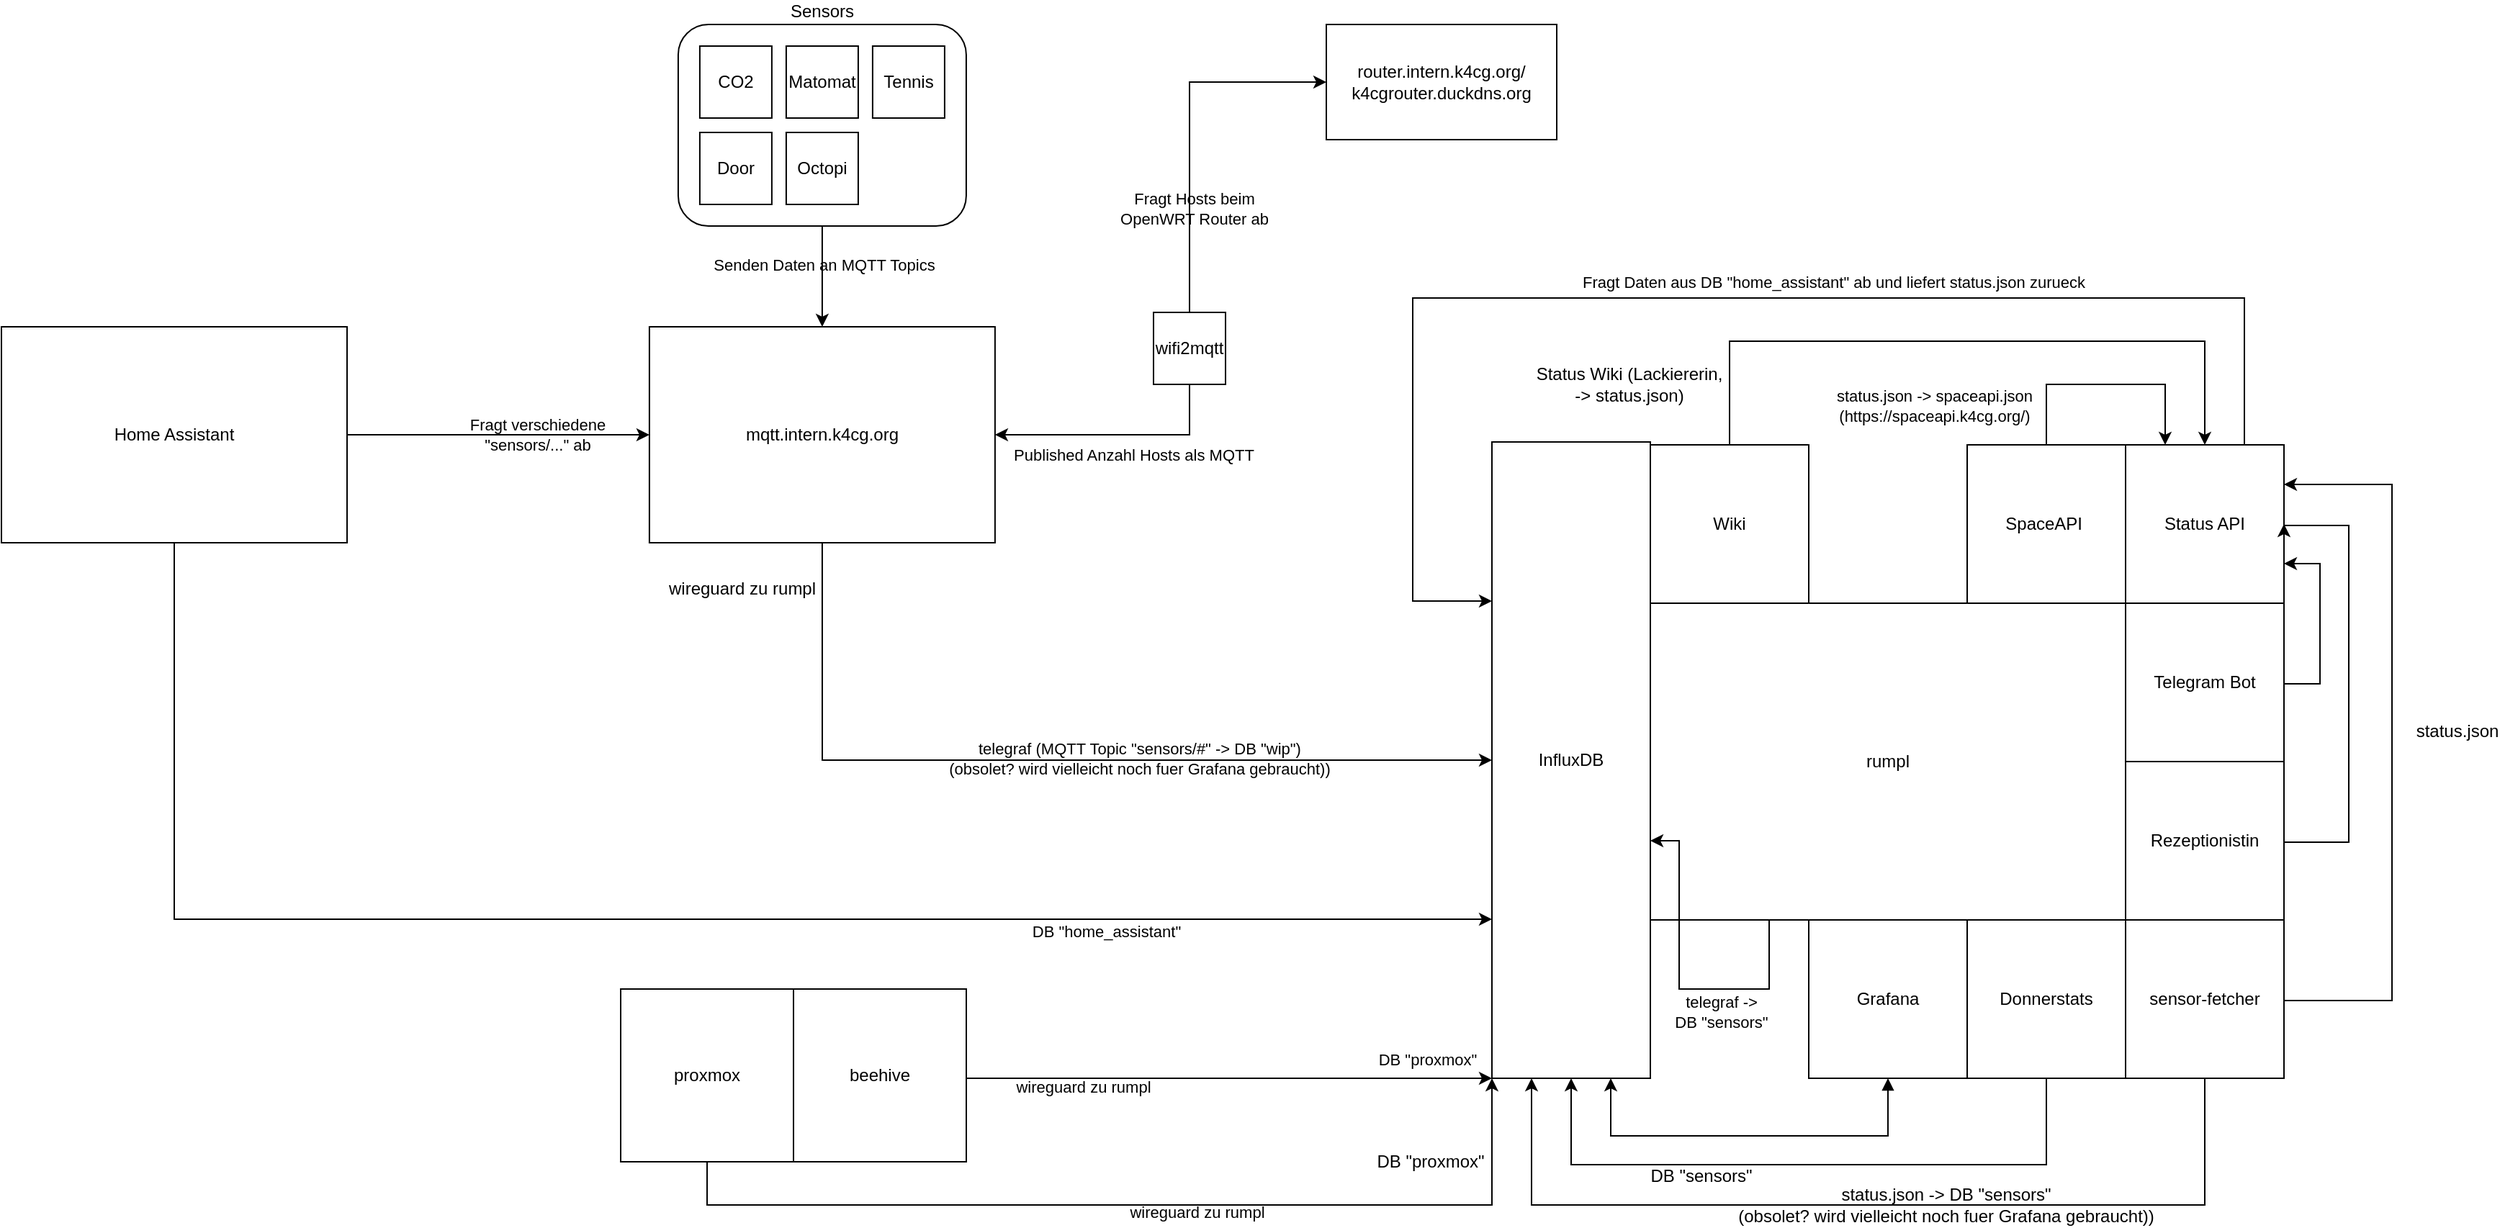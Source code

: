 <mxfile version="21.2.8" type="device">
  <diagram name="Page-1" id="8PnSfzvm7OEgrGDXkygv">
    <mxGraphModel dx="1831" dy="689" grid="1" gridSize="10" guides="1" tooltips="1" connect="1" arrows="1" fold="1" page="1" pageScale="1" pageWidth="850" pageHeight="1100" background="#ffffff" math="0" shadow="0">
      <root>
        <mxCell id="0" />
        <mxCell id="1" parent="0" />
        <mxCell id="0BWElkQGmmyOsfvWZO2z-17" style="edgeStyle=orthogonalEdgeStyle;rounded=0;orthogonalLoop=1;jettySize=auto;html=1;entryX=1;entryY=0.5;entryDx=0;entryDy=0;exitX=0.5;exitY=1;exitDx=0;exitDy=0;fontColor=#000000;labelBackgroundColor=none;labelBorderColor=none;strokeColor=#000000;" parent="1" source="dUK-AjXNMFPoEr34xdkJ-3" target="0BWElkQGmmyOsfvWZO2z-9" edge="1">
          <mxGeometry relative="1" as="geometry">
            <Array as="points">
              <mxPoint x="45" y="335" />
            </Array>
          </mxGeometry>
        </mxCell>
        <mxCell id="0BWElkQGmmyOsfvWZO2z-20" value="Published Anzahl Hosts als MQTT" style="edgeLabel;html=1;align=center;verticalAlign=middle;resizable=0;points=[];fontColor=#000000;labelBackgroundColor=none;labelBorderColor=none;" parent="0BWElkQGmmyOsfvWZO2z-17" vertex="1" connectable="0">
          <mxGeometry x="-0.053" relative="1" as="geometry">
            <mxPoint x="6" y="14" as="offset" />
          </mxGeometry>
        </mxCell>
        <mxCell id="0BWElkQGmmyOsfvWZO2z-42" style="edgeStyle=orthogonalEdgeStyle;rounded=0;orthogonalLoop=1;jettySize=auto;html=1;exitX=0.5;exitY=0;exitDx=0;exitDy=0;entryX=0;entryY=0.5;entryDx=0;entryDy=0;fontColor=#000000;labelBackgroundColor=none;labelBorderColor=none;strokeColor=#000000;" parent="1" source="dUK-AjXNMFPoEr34xdkJ-3" target="0BWElkQGmmyOsfvWZO2z-15" edge="1">
          <mxGeometry relative="1" as="geometry" />
        </mxCell>
        <mxCell id="MBbHwPr9q54He18mVCIt-4" value="Fragt Hosts beim&lt;br&gt;OpenWRT Router ab" style="edgeLabel;html=1;align=center;verticalAlign=middle;resizable=0;points=[];fontColor=#000000;labelBackgroundColor=none;labelBorderColor=none;" parent="0BWElkQGmmyOsfvWZO2z-42" vertex="1" connectable="0">
          <mxGeometry x="-0.439" y="-3" relative="1" as="geometry">
            <mxPoint y="-1" as="offset" />
          </mxGeometry>
        </mxCell>
        <mxCell id="dUK-AjXNMFPoEr34xdkJ-3" value="wifi2mqtt" style="whiteSpace=wrap;html=1;aspect=fixed;fillStyle=hatch;fillColor=none;gradientColor=none;fontColor=#000000;labelBackgroundColor=none;labelBorderColor=none;strokeColor=#000000;" parent="1" vertex="1">
          <mxGeometry x="20" y="250" width="50" height="50" as="geometry" />
        </mxCell>
        <mxCell id="BaNBfvPmkQHWh0YETvdg-32" style="edgeStyle=orthogonalEdgeStyle;rounded=0;orthogonalLoop=1;jettySize=auto;html=1;exitX=0.5;exitY=1;exitDx=0;exitDy=0;entryX=0;entryY=0.5;entryDx=0;entryDy=0;fontSize=12;fontColor=#000000;labelBackgroundColor=none;labelBorderColor=none;strokeColor=#000000;" parent="1" source="0BWElkQGmmyOsfvWZO2z-9" target="BaNBfvPmkQHWh0YETvdg-14" edge="1">
          <mxGeometry relative="1" as="geometry">
            <Array as="points">
              <mxPoint x="-210" y="561" />
            </Array>
          </mxGeometry>
        </mxCell>
        <mxCell id="BaNBfvPmkQHWh0YETvdg-33" value="wireguard zu rumpl" style="edgeLabel;html=1;align=center;verticalAlign=middle;resizable=0;points=[];fontSize=12;fontColor=#000000;labelBackgroundColor=none;labelBorderColor=none;" parent="BaNBfvPmkQHWh0YETvdg-32" vertex="1" connectable="0">
          <mxGeometry x="-0.903" y="-2" relative="1" as="geometry">
            <mxPoint x="-54" y="2" as="offset" />
          </mxGeometry>
        </mxCell>
        <mxCell id="NL0_SgXAvjMAxudSgEQL-4" value="telegraf (MQTT Topic &quot;sensors/#&quot; -&amp;gt; DB &quot;wip&quot;) &lt;br&gt;(obsolet? wird vielleicht noch fuer Grafana gebraucht))" style="edgeLabel;html=1;align=center;verticalAlign=middle;resizable=0;points=[];fontColor=#000000;labelBackgroundColor=none;labelBorderColor=none;" parent="BaNBfvPmkQHWh0YETvdg-32" vertex="1" connectable="0">
          <mxGeometry x="0.442" y="-2" relative="1" as="geometry">
            <mxPoint x="-73" y="-3" as="offset" />
          </mxGeometry>
        </mxCell>
        <mxCell id="0BWElkQGmmyOsfvWZO2z-9" value="mqtt.intern.k4cg.org" style="rounded=0;whiteSpace=wrap;html=1;fillColor=none;fontColor=#000000;labelBackgroundColor=none;labelBorderColor=none;strokeColor=#000000;" parent="1" vertex="1">
          <mxGeometry x="-330.05" y="260" width="240" height="150" as="geometry" />
        </mxCell>
        <mxCell id="0BWElkQGmmyOsfvWZO2z-10" style="edgeStyle=orthogonalEdgeStyle;rounded=0;orthogonalLoop=1;jettySize=auto;html=1;entryX=0.5;entryY=0;entryDx=0;entryDy=0;labelPosition=left;verticalLabelPosition=top;align=right;verticalAlign=bottom;fontColor=#000000;labelBackgroundColor=none;labelBorderColor=none;strokeColor=#000000;" parent="1" source="0BWElkQGmmyOsfvWZO2z-7" target="0BWElkQGmmyOsfvWZO2z-9" edge="1">
          <mxGeometry relative="1" as="geometry" />
        </mxCell>
        <mxCell id="NL0_SgXAvjMAxudSgEQL-6" value="Senden Daten an MQTT Topics" style="edgeLabel;html=1;align=center;verticalAlign=middle;resizable=0;points=[];fontColor=#000000;labelBackgroundColor=none;labelBorderColor=none;" parent="0BWElkQGmmyOsfvWZO2z-10" vertex="1" connectable="0">
          <mxGeometry x="-0.243" y="1" relative="1" as="geometry">
            <mxPoint as="offset" />
          </mxGeometry>
        </mxCell>
        <mxCell id="0BWElkQGmmyOsfvWZO2z-15" value="router.intern.k4cg.org/&lt;br&gt;k4cgrouter.duckdns.org" style="rounded=0;whiteSpace=wrap;html=1;fillColor=none;fontColor=#000000;labelBackgroundColor=none;labelBorderColor=none;strokeColor=#000000;" parent="1" vertex="1">
          <mxGeometry x="140" y="50" width="160" height="80" as="geometry" />
        </mxCell>
        <mxCell id="0BWElkQGmmyOsfvWZO2z-43" style="edgeStyle=orthogonalEdgeStyle;rounded=0;orthogonalLoop=1;jettySize=auto;html=1;exitX=0.5;exitY=0;exitDx=0;exitDy=0;entryX=0.25;entryY=0;entryDx=0;entryDy=0;fontColor=#000000;labelBackgroundColor=none;labelBorderColor=none;strokeColor=#000000;" parent="1" source="0BWElkQGmmyOsfvWZO2z-29" target="zZ2u7m4utgxzlfurIPf_-1" edge="1">
          <mxGeometry relative="1" as="geometry">
            <Array as="points">
              <mxPoint x="640" y="300" />
              <mxPoint x="722" y="300" />
            </Array>
            <mxPoint x="1140" y="110" as="targetPoint" />
          </mxGeometry>
        </mxCell>
        <mxCell id="0BWElkQGmmyOsfvWZO2z-44" value="status.json -&amp;gt; spaceapi.json&lt;br&gt;(https://spaceapi.k4cg.org/)" style="edgeLabel;html=1;align=center;verticalAlign=middle;resizable=0;points=[];fontColor=#000000;labelBackgroundColor=none;labelBorderColor=none;" parent="0BWElkQGmmyOsfvWZO2z-43" vertex="1" connectable="0">
          <mxGeometry x="-0.427" y="1" relative="1" as="geometry">
            <mxPoint x="-84" y="16" as="offset" />
          </mxGeometry>
        </mxCell>
        <mxCell id="0BWElkQGmmyOsfvWZO2z-29" value="SpaceAPI&amp;nbsp;" style="whiteSpace=wrap;html=1;aspect=fixed;fillStyle=hatch;fillColor=none;gradientColor=none;fontColor=#000000;labelBackgroundColor=none;labelBorderColor=none;strokeColor=#000000;" parent="1" vertex="1">
          <mxGeometry x="585" y="342" width="110" height="110" as="geometry" />
        </mxCell>
        <mxCell id="MBbHwPr9q54He18mVCIt-15" style="edgeStyle=orthogonalEdgeStyle;rounded=0;orthogonalLoop=1;jettySize=auto;html=1;exitX=0.25;exitY=1;exitDx=0;exitDy=0;entryX=0;entryY=0.75;entryDx=0;entryDy=0;fontColor=#000000;labelBackgroundColor=none;labelBorderColor=none;strokeColor=#000000;" parent="1" source="0BWElkQGmmyOsfvWZO2z-30" target="0BWElkQGmmyOsfvWZO2z-30" edge="1">
          <mxGeometry relative="1" as="geometry">
            <Array as="points">
              <mxPoint x="448" y="720" />
              <mxPoint x="385" y="720" />
              <mxPoint x="385" y="617" />
            </Array>
          </mxGeometry>
        </mxCell>
        <mxCell id="MBbHwPr9q54He18mVCIt-16" value="telegraf -&amp;gt; &lt;br&gt;DB &quot;sensors&quot;" style="edgeLabel;html=1;align=center;verticalAlign=middle;resizable=0;points=[];fontColor=#000000;labelBackgroundColor=none;labelBorderColor=none;" parent="MBbHwPr9q54He18mVCIt-15" vertex="1" connectable="0">
          <mxGeometry x="-0.173" y="3" relative="1" as="geometry">
            <mxPoint x="15" y="13" as="offset" />
          </mxGeometry>
        </mxCell>
        <mxCell id="0BWElkQGmmyOsfvWZO2z-30" value="rumpl" style="rounded=0;whiteSpace=wrap;html=1;fillColor=none;fontColor=#000000;labelBackgroundColor=none;labelBorderColor=none;strokeColor=#000000;" parent="1" vertex="1">
          <mxGeometry x="365" y="452" width="330" height="220" as="geometry" />
        </mxCell>
        <mxCell id="0BWElkQGmmyOsfvWZO2z-45" value="Rezeptionistin" style="whiteSpace=wrap;html=1;aspect=fixed;fillStyle=hatch;fillColor=none;gradientColor=none;fontColor=#000000;labelBackgroundColor=none;labelBorderColor=none;strokeColor=#000000;" parent="1" vertex="1">
          <mxGeometry x="695" y="562" width="110" height="110" as="geometry" />
        </mxCell>
        <mxCell id="BaNBfvPmkQHWh0YETvdg-9" style="edgeStyle=orthogonalEdgeStyle;rounded=0;orthogonalLoop=1;jettySize=auto;html=1;exitX=1;exitY=0.5;exitDx=0;exitDy=0;fontSize=12;entryX=1;entryY=0.5;entryDx=0;entryDy=0;fontColor=#000000;labelBackgroundColor=none;labelBorderColor=none;strokeColor=#000000;" parent="1" source="0BWElkQGmmyOsfvWZO2z-45" target="zZ2u7m4utgxzlfurIPf_-1" edge="1">
          <mxGeometry relative="1" as="geometry">
            <Array as="points">
              <mxPoint x="850" y="618" />
              <mxPoint x="850" y="398" />
              <mxPoint x="805" y="398" />
            </Array>
            <mxPoint x="1150" y="250" as="targetPoint" />
          </mxGeometry>
        </mxCell>
        <mxCell id="BaNBfvPmkQHWh0YETvdg-12" style="edgeStyle=orthogonalEdgeStyle;rounded=0;orthogonalLoop=1;jettySize=auto;html=1;exitX=1;exitY=0.5;exitDx=0;exitDy=0;fontSize=12;entryX=1;entryY=0.25;entryDx=0;entryDy=0;fontColor=#000000;labelBackgroundColor=none;labelBorderColor=none;strokeColor=#000000;" parent="1" source="0BWElkQGmmyOsfvWZO2z-46" target="zZ2u7m4utgxzlfurIPf_-1" edge="1">
          <mxGeometry relative="1" as="geometry">
            <Array as="points">
              <mxPoint x="880" y="728" />
              <mxPoint x="880" y="370" />
            </Array>
            <mxPoint x="1110" y="380" as="targetPoint" />
          </mxGeometry>
        </mxCell>
        <mxCell id="BaNBfvPmkQHWh0YETvdg-16" style="edgeStyle=orthogonalEdgeStyle;rounded=0;orthogonalLoop=1;jettySize=auto;html=1;exitX=0.5;exitY=1;exitDx=0;exitDy=0;fontSize=12;labelPosition=center;verticalLabelPosition=bottom;align=center;verticalAlign=top;entryX=0.25;entryY=1;entryDx=0;entryDy=0;fontColor=#000000;labelBackgroundColor=none;labelBorderColor=none;strokeColor=#000000;" parent="1" source="0BWElkQGmmyOsfvWZO2z-46" target="BaNBfvPmkQHWh0YETvdg-14" edge="1">
          <mxGeometry relative="1" as="geometry">
            <Array as="points">
              <mxPoint x="750" y="870" />
              <mxPoint x="283" y="870" />
            </Array>
            <mxPoint x="805" y="792" as="sourcePoint" />
            <mxPoint x="240" y="920" as="targetPoint" />
          </mxGeometry>
        </mxCell>
        <mxCell id="BaNBfvPmkQHWh0YETvdg-17" value="status.json -&amp;gt; DB &quot;sensors&quot;&lt;br&gt;(obsolet? wird vielleicht noch fuer Grafana gebraucht))" style="edgeLabel;html=1;align=center;verticalAlign=middle;resizable=0;points=[];fontSize=12;fontColor=#000000;labelBackgroundColor=none;labelBorderColor=none;" parent="BaNBfvPmkQHWh0YETvdg-16" vertex="1" connectable="0">
          <mxGeometry x="0.209" y="1" relative="1" as="geometry">
            <mxPoint x="121" y="-1" as="offset" />
          </mxGeometry>
        </mxCell>
        <mxCell id="0BWElkQGmmyOsfvWZO2z-46" value="sensor-fetcher" style="whiteSpace=wrap;html=1;aspect=fixed;fillStyle=hatch;fillColor=none;gradientColor=none;fontColor=#000000;labelBackgroundColor=none;labelBorderColor=none;strokeColor=#000000;" parent="1" vertex="1">
          <mxGeometry x="695" y="672" width="110" height="110" as="geometry" />
        </mxCell>
        <mxCell id="BaNBfvPmkQHWh0YETvdg-2" style="edgeStyle=orthogonalEdgeStyle;rounded=0;orthogonalLoop=1;jettySize=auto;html=1;exitX=0.5;exitY=0;exitDx=0;exitDy=0;entryX=0.5;entryY=0;entryDx=0;entryDy=0;fontColor=#000000;labelBackgroundColor=none;labelBorderColor=none;strokeColor=#000000;" parent="1" source="0BWElkQGmmyOsfvWZO2z-47" target="zZ2u7m4utgxzlfurIPf_-1" edge="1">
          <mxGeometry relative="1" as="geometry">
            <Array as="points">
              <mxPoint x="420" y="270" />
              <mxPoint x="750" y="270" />
            </Array>
            <mxPoint x="980" y="60" as="targetPoint" />
          </mxGeometry>
        </mxCell>
        <mxCell id="BaNBfvPmkQHWh0YETvdg-7" value="Status Wiki (Lackiererin, &lt;br&gt;-&amp;gt; status.json)" style="edgeLabel;html=1;align=center;verticalAlign=middle;resizable=0;points=[];fontSize=12;fontColor=#000000;labelBackgroundColor=none;labelBorderColor=none;" parent="BaNBfvPmkQHWh0YETvdg-2" vertex="1" connectable="0">
          <mxGeometry x="0.401" y="-2" relative="1" as="geometry">
            <mxPoint x="-330" y="28" as="offset" />
          </mxGeometry>
        </mxCell>
        <mxCell id="0BWElkQGmmyOsfvWZO2z-47" value="Wiki" style="whiteSpace=wrap;html=1;aspect=fixed;fillStyle=hatch;fillColor=none;gradientColor=none;fontColor=#000000;labelBackgroundColor=none;labelBorderColor=none;strokeColor=#000000;" parent="1" vertex="1">
          <mxGeometry x="365" y="342" width="110" height="110" as="geometry" />
        </mxCell>
        <mxCell id="BaNBfvPmkQHWh0YETvdg-11" style="edgeStyle=orthogonalEdgeStyle;rounded=0;orthogonalLoop=1;jettySize=auto;html=1;exitX=1;exitY=0.5;exitDx=0;exitDy=0;fontSize=12;entryX=1;entryY=0.75;entryDx=0;entryDy=0;fontColor=#000000;labelBackgroundColor=none;labelBorderColor=none;strokeColor=#000000;" parent="1" source="0BWElkQGmmyOsfvWZO2z-48" target="zZ2u7m4utgxzlfurIPf_-1" edge="1">
          <mxGeometry relative="1" as="geometry">
            <Array as="points">
              <mxPoint x="830" y="508" />
              <mxPoint x="830" y="424" />
            </Array>
            <mxPoint x="1180" y="220" as="targetPoint" />
          </mxGeometry>
        </mxCell>
        <mxCell id="0BWElkQGmmyOsfvWZO2z-48" value="Telegram Bot" style="whiteSpace=wrap;html=1;aspect=fixed;fillStyle=hatch;fillColor=none;gradientColor=none;fontColor=#000000;labelBackgroundColor=none;labelBorderColor=none;strokeColor=#000000;" parent="1" vertex="1">
          <mxGeometry x="695" y="452" width="110" height="110" as="geometry" />
        </mxCell>
        <mxCell id="BaNBfvPmkQHWh0YETvdg-13" value="status.json" style="edgeLabel;html=1;align=center;verticalAlign=middle;resizable=0;points=[];fontSize=12;fontColor=#000000;labelBackgroundColor=none;labelBorderColor=none;" parent="1" vertex="1" connectable="0">
          <mxGeometry x="750" y="550" as="geometry">
            <mxPoint x="175" y="-9" as="offset" />
          </mxGeometry>
        </mxCell>
        <mxCell id="BaNBfvPmkQHWh0YETvdg-14" value="InfluxDB" style="whiteSpace=wrap;html=1;fillStyle=hatch;fillColor=none;gradientColor=none;imageAspect=0;fontColor=#000000;labelBackgroundColor=none;labelBorderColor=none;strokeColor=#000000;" parent="1" vertex="1">
          <mxGeometry x="255" y="340" width="110" height="442" as="geometry" />
        </mxCell>
        <mxCell id="MBbHwPr9q54He18mVCIt-13" style="edgeStyle=orthogonalEdgeStyle;rounded=0;orthogonalLoop=1;jettySize=auto;html=1;exitX=0.5;exitY=1;exitDx=0;exitDy=0;entryX=0.75;entryY=1;entryDx=0;entryDy=0;startArrow=block;startFill=1;fontColor=#000000;labelBackgroundColor=none;labelBorderColor=none;strokeColor=#000000;" parent="1" source="BaNBfvPmkQHWh0YETvdg-15" target="BaNBfvPmkQHWh0YETvdg-14" edge="1">
          <mxGeometry relative="1" as="geometry">
            <Array as="points">
              <mxPoint x="530" y="822" />
              <mxPoint x="338" y="822" />
            </Array>
          </mxGeometry>
        </mxCell>
        <mxCell id="BaNBfvPmkQHWh0YETvdg-15" value="Grafana" style="whiteSpace=wrap;html=1;aspect=fixed;fillStyle=hatch;fillColor=none;gradientColor=none;fontColor=#000000;labelBackgroundColor=none;labelBorderColor=none;strokeColor=#000000;" parent="1" vertex="1">
          <mxGeometry x="475" y="672" width="110" height="110" as="geometry" />
        </mxCell>
        <mxCell id="BaNBfvPmkQHWh0YETvdg-19" style="edgeStyle=orthogonalEdgeStyle;rounded=0;orthogonalLoop=1;jettySize=auto;html=1;exitX=0.5;exitY=1;exitDx=0;exitDy=0;fontSize=12;entryX=0.5;entryY=1;entryDx=0;entryDy=0;fontColor=#000000;labelBackgroundColor=none;labelBorderColor=none;strokeColor=#000000;" parent="1" source="BaNBfvPmkQHWh0YETvdg-18" target="BaNBfvPmkQHWh0YETvdg-14" edge="1">
          <mxGeometry relative="1" as="geometry">
            <mxPoint x="310" y="802" as="targetPoint" />
            <Array as="points">
              <mxPoint x="640" y="842" />
              <mxPoint x="310" y="842" />
            </Array>
          </mxGeometry>
        </mxCell>
        <mxCell id="BaNBfvPmkQHWh0YETvdg-29" value="DB &quot;sensors&quot;" style="edgeLabel;html=1;align=center;verticalAlign=middle;resizable=0;points=[];fontSize=12;fontColor=#000000;labelBackgroundColor=none;labelBorderColor=none;" parent="BaNBfvPmkQHWh0YETvdg-19" vertex="1" connectable="0">
          <mxGeometry x="0.042" y="-2" relative="1" as="geometry">
            <mxPoint x="-66" y="10" as="offset" />
          </mxGeometry>
        </mxCell>
        <mxCell id="BaNBfvPmkQHWh0YETvdg-18" value="Donnerstats" style="whiteSpace=wrap;html=1;aspect=fixed;fillStyle=hatch;fillColor=none;gradientColor=none;fontColor=#000000;labelBackgroundColor=none;labelBorderColor=none;strokeColor=#000000;" parent="1" vertex="1">
          <mxGeometry x="585" y="672" width="110" height="110" as="geometry" />
        </mxCell>
        <mxCell id="BaNBfvPmkQHWh0YETvdg-24" style="edgeStyle=orthogonalEdgeStyle;rounded=0;orthogonalLoop=1;jettySize=auto;html=1;exitX=0.5;exitY=1;exitDx=0;exitDy=0;fontSize=12;entryX=0;entryY=1;entryDx=0;entryDy=0;fontColor=#000000;labelBackgroundColor=none;labelBorderColor=none;strokeColor=#000000;" parent="1" source="BaNBfvPmkQHWh0YETvdg-20" target="BaNBfvPmkQHWh0YETvdg-14" edge="1">
          <mxGeometry relative="1" as="geometry">
            <Array as="points">
              <mxPoint x="-290" y="870" />
              <mxPoint x="255" y="870" />
            </Array>
            <mxPoint x="50" y="810" as="targetPoint" />
          </mxGeometry>
        </mxCell>
        <mxCell id="MBbHwPr9q54He18mVCIt-10" value="DB &quot;proxmox&quot;" style="edgeLabel;html=1;align=center;verticalAlign=middle;resizable=0;points=[];fontColor=#000000;labelBackgroundColor=none;labelBorderColor=none;" parent="BaNBfvPmkQHWh0YETvdg-24" vertex="1" connectable="0">
          <mxGeometry x="0.95" y="2" relative="1" as="geometry">
            <mxPoint x="-43" y="-30" as="offset" />
          </mxGeometry>
        </mxCell>
        <mxCell id="NL0_SgXAvjMAxudSgEQL-3" value="wireguard zu rumpl" style="edgeLabel;html=1;align=center;verticalAlign=middle;resizable=0;points=[];fontColor=#000000;labelBackgroundColor=none;labelBorderColor=none;" parent="BaNBfvPmkQHWh0YETvdg-24" vertex="1" connectable="0">
          <mxGeometry x="0.115" y="-1" relative="1" as="geometry">
            <mxPoint y="4" as="offset" />
          </mxGeometry>
        </mxCell>
        <mxCell id="BaNBfvPmkQHWh0YETvdg-20" value="proxmox" style="whiteSpace=wrap;html=1;aspect=fixed;fillStyle=hatch;fillColor=none;gradientColor=none;fontColor=#000000;labelBackgroundColor=none;labelBorderColor=none;strokeColor=#000000;" parent="1" vertex="1">
          <mxGeometry x="-350" y="720" width="120" height="120" as="geometry" />
        </mxCell>
        <mxCell id="BaNBfvPmkQHWh0YETvdg-25" style="edgeStyle=orthogonalEdgeStyle;rounded=0;orthogonalLoop=1;jettySize=auto;html=1;exitX=1;exitY=0.5;exitDx=0;exitDy=0;fontSize=12;entryX=0;entryY=1;entryDx=0;entryDy=0;fontColor=#000000;labelBackgroundColor=none;labelBorderColor=none;strokeColor=#000000;" parent="1" source="BaNBfvPmkQHWh0YETvdg-21" target="BaNBfvPmkQHWh0YETvdg-14" edge="1">
          <mxGeometry relative="1" as="geometry">
            <Array as="points">
              <mxPoint x="-110" y="782" />
            </Array>
            <mxPoint x="130" y="750" as="targetPoint" />
          </mxGeometry>
        </mxCell>
        <mxCell id="BaNBfvPmkQHWh0YETvdg-30" value="DB &quot;proxmox&quot;" style="edgeLabel;html=1;align=center;verticalAlign=middle;resizable=0;points=[];fontSize=12;fontColor=#000000;labelBackgroundColor=none;labelBorderColor=none;" parent="BaNBfvPmkQHWh0YETvdg-25" vertex="1" connectable="0">
          <mxGeometry x="0.869" y="2" relative="1" as="geometry">
            <mxPoint x="-19" y="60" as="offset" />
          </mxGeometry>
        </mxCell>
        <mxCell id="MBbHwPr9q54He18mVCIt-17" value="wireguard zu rumpl" style="edgeLabel;html=1;align=center;verticalAlign=middle;resizable=0;points=[];fontColor=#000000;labelBackgroundColor=none;labelBorderColor=none;" parent="BaNBfvPmkQHWh0YETvdg-25" vertex="1" connectable="0">
          <mxGeometry x="-0.541" relative="1" as="geometry">
            <mxPoint x="-1" y="6" as="offset" />
          </mxGeometry>
        </mxCell>
        <mxCell id="BaNBfvPmkQHWh0YETvdg-21" value="beehive" style="whiteSpace=wrap;html=1;aspect=fixed;fillStyle=hatch;fillColor=none;gradientColor=none;fontColor=#000000;labelBackgroundColor=none;labelBorderColor=none;strokeColor=#000000;" parent="1" vertex="1">
          <mxGeometry x="-230" y="720" width="120" height="120" as="geometry" />
        </mxCell>
        <mxCell id="5a2mI8VxQ9qHy7gxktxo-2" style="edgeStyle=orthogonalEdgeStyle;rounded=0;orthogonalLoop=1;jettySize=auto;html=1;entryX=0;entryY=0.5;entryDx=0;entryDy=0;fontColor=#000000;labelBackgroundColor=none;labelBorderColor=none;strokeColor=#000000;" parent="1" source="5a2mI8VxQ9qHy7gxktxo-1" target="0BWElkQGmmyOsfvWZO2z-9" edge="1">
          <mxGeometry relative="1" as="geometry">
            <Array as="points">
              <mxPoint x="-420" y="335" />
              <mxPoint x="-420" y="335" />
            </Array>
          </mxGeometry>
        </mxCell>
        <mxCell id="_VYrAqKsV6aeYsLsTNg1-1" value="Fragt verschiedene &lt;br&gt;&quot;sensors/...&quot; ab" style="edgeLabel;html=1;align=center;verticalAlign=middle;resizable=0;points=[];fontColor=#000000;labelBackgroundColor=none;labelBorderColor=none;" parent="5a2mI8VxQ9qHy7gxktxo-2" vertex="1" connectable="0">
          <mxGeometry x="0.087" y="-3" relative="1" as="geometry">
            <mxPoint x="18" y="-3" as="offset" />
          </mxGeometry>
        </mxCell>
        <mxCell id="5a2mI8VxQ9qHy7gxktxo-3" style="edgeStyle=orthogonalEdgeStyle;rounded=0;orthogonalLoop=1;jettySize=auto;html=1;exitX=0.5;exitY=1;exitDx=0;exitDy=0;entryX=0;entryY=0.75;entryDx=0;entryDy=0;fontColor=#000000;labelBackgroundColor=none;labelBorderColor=none;strokeColor=#000000;" parent="1" source="5a2mI8VxQ9qHy7gxktxo-1" target="BaNBfvPmkQHWh0YETvdg-14" edge="1">
          <mxGeometry relative="1" as="geometry" />
        </mxCell>
        <mxCell id="5a2mI8VxQ9qHy7gxktxo-4" value="DB &quot;home_assistant&quot;" style="edgeLabel;html=1;align=center;verticalAlign=middle;resizable=0;points=[];fontColor=#000000;labelBackgroundColor=none;labelBorderColor=none;" parent="5a2mI8VxQ9qHy7gxktxo-3" vertex="1" connectable="0">
          <mxGeometry x="0.441" y="-1" relative="1" as="geometry">
            <mxPoint x="61" y="7" as="offset" />
          </mxGeometry>
        </mxCell>
        <mxCell id="5a2mI8VxQ9qHy7gxktxo-1" value="Home Assistant" style="rounded=0;whiteSpace=wrap;html=1;fillColor=none;fontColor=#000000;labelBackgroundColor=none;labelBorderColor=none;strokeColor=#000000;" parent="1" vertex="1">
          <mxGeometry x="-780" y="260" width="240" height="150" as="geometry" />
        </mxCell>
        <mxCell id="zZ2u7m4utgxzlfurIPf_-2" style="edgeStyle=orthogonalEdgeStyle;rounded=0;orthogonalLoop=1;jettySize=auto;html=1;exitX=0.75;exitY=0;exitDx=0;exitDy=0;entryX=0;entryY=0.25;entryDx=0;entryDy=0;fontColor=#000000;labelBackgroundColor=none;labelBorderColor=none;strokeColor=#000000;" parent="1" source="zZ2u7m4utgxzlfurIPf_-1" target="BaNBfvPmkQHWh0YETvdg-14" edge="1">
          <mxGeometry relative="1" as="geometry">
            <mxPoint x="190" y="490" as="targetPoint" />
            <Array as="points">
              <mxPoint x="778" y="240" />
              <mxPoint x="200" y="240" />
              <mxPoint x="200" y="450" />
            </Array>
          </mxGeometry>
        </mxCell>
        <mxCell id="zZ2u7m4utgxzlfurIPf_-3" value="Fragt Daten aus DB &quot;home_assistant&quot; ab und liefert status.json zurueck" style="edgeLabel;html=1;align=center;verticalAlign=middle;resizable=0;points=[];fontColor=#000000;labelBackgroundColor=none;labelBorderColor=none;" parent="zZ2u7m4utgxzlfurIPf_-2" vertex="1" connectable="0">
          <mxGeometry x="-0.179" y="-1" relative="1" as="geometry">
            <mxPoint y="-10" as="offset" />
          </mxGeometry>
        </mxCell>
        <mxCell id="zZ2u7m4utgxzlfurIPf_-1" value="Status API" style="whiteSpace=wrap;html=1;aspect=fixed;fillStyle=hatch;fillColor=none;gradientColor=none;fontColor=#000000;labelBackgroundColor=none;labelBorderColor=none;strokeColor=#000000;" parent="1" vertex="1">
          <mxGeometry x="695" y="342" width="110" height="110" as="geometry" />
        </mxCell>
        <mxCell id="0BWElkQGmmyOsfvWZO2z-7" value="Sensors" style="rounded=1;whiteSpace=wrap;html=1;fillColor=none;labelPosition=center;verticalLabelPosition=top;align=center;verticalAlign=bottom;fontColor=#000000;labelBackgroundColor=none;labelBorderColor=none;strokeColor=#000000;" parent="1" vertex="1">
          <mxGeometry x="-310.05" y="50" width="200" height="140" as="geometry" />
        </mxCell>
        <mxCell id="dUK-AjXNMFPoEr34xdkJ-2" value="CO2" style="whiteSpace=wrap;html=1;aspect=fixed;fillStyle=hatch;fillColor=none;gradientColor=none;fontColor=#000000;labelBackgroundColor=none;labelBorderColor=none;strokeColor=#000000;" parent="1" vertex="1">
          <mxGeometry x="-295.05" y="65" width="50" height="50" as="geometry" />
        </mxCell>
        <mxCell id="0BWElkQGmmyOsfvWZO2z-1" value="Matomat" style="whiteSpace=wrap;html=1;aspect=fixed;fillStyle=hatch;fillColor=none;gradientColor=none;fontColor=#000000;labelBackgroundColor=none;labelBorderColor=none;strokeColor=#000000;" parent="1" vertex="1">
          <mxGeometry x="-235.05" y="65" width="50" height="50" as="geometry" />
        </mxCell>
        <mxCell id="0BWElkQGmmyOsfvWZO2z-3" value="Tennis" style="whiteSpace=wrap;html=1;aspect=fixed;fillStyle=hatch;fillColor=none;gradientColor=none;fontColor=#000000;labelBackgroundColor=none;labelBorderColor=none;strokeColor=#000000;" parent="1" vertex="1">
          <mxGeometry x="-175.05" y="65" width="50" height="50" as="geometry" />
        </mxCell>
        <mxCell id="0BWElkQGmmyOsfvWZO2z-2" value="Door" style="whiteSpace=wrap;html=1;aspect=fixed;fillStyle=hatch;fillColor=none;gradientColor=none;fontColor=#000000;labelBackgroundColor=none;labelBorderColor=none;strokeColor=#000000;" parent="1" vertex="1">
          <mxGeometry x="-295.05" y="125" width="50" height="50" as="geometry" />
        </mxCell>
        <mxCell id="0BWElkQGmmyOsfvWZO2z-4" value="Octopi" style="whiteSpace=wrap;html=1;aspect=fixed;fillStyle=hatch;fillColor=none;gradientColor=none;fontColor=#000000;labelBackgroundColor=none;labelBorderColor=none;strokeColor=#000000;" parent="1" vertex="1">
          <mxGeometry x="-235.05" y="125" width="50" height="50" as="geometry" />
        </mxCell>
      </root>
    </mxGraphModel>
  </diagram>
</mxfile>
